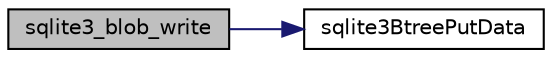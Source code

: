 digraph "sqlite3_blob_write"
{
  edge [fontname="Helvetica",fontsize="10",labelfontname="Helvetica",labelfontsize="10"];
  node [fontname="Helvetica",fontsize="10",shape=record];
  rankdir="LR";
  Node1 [label="sqlite3_blob_write",height=0.2,width=0.4,color="black", fillcolor="grey75", style="filled", fontcolor="black"];
  Node1 -> Node2 [color="midnightblue",fontsize="10",style="solid"];
  Node2 [label="sqlite3BtreePutData",height=0.2,width=0.4,color="black", fillcolor="white", style="filled",URL="$sqlite3_8c.html#a3de4f8662e8ea70d283bd57db1152a4c"];
}
